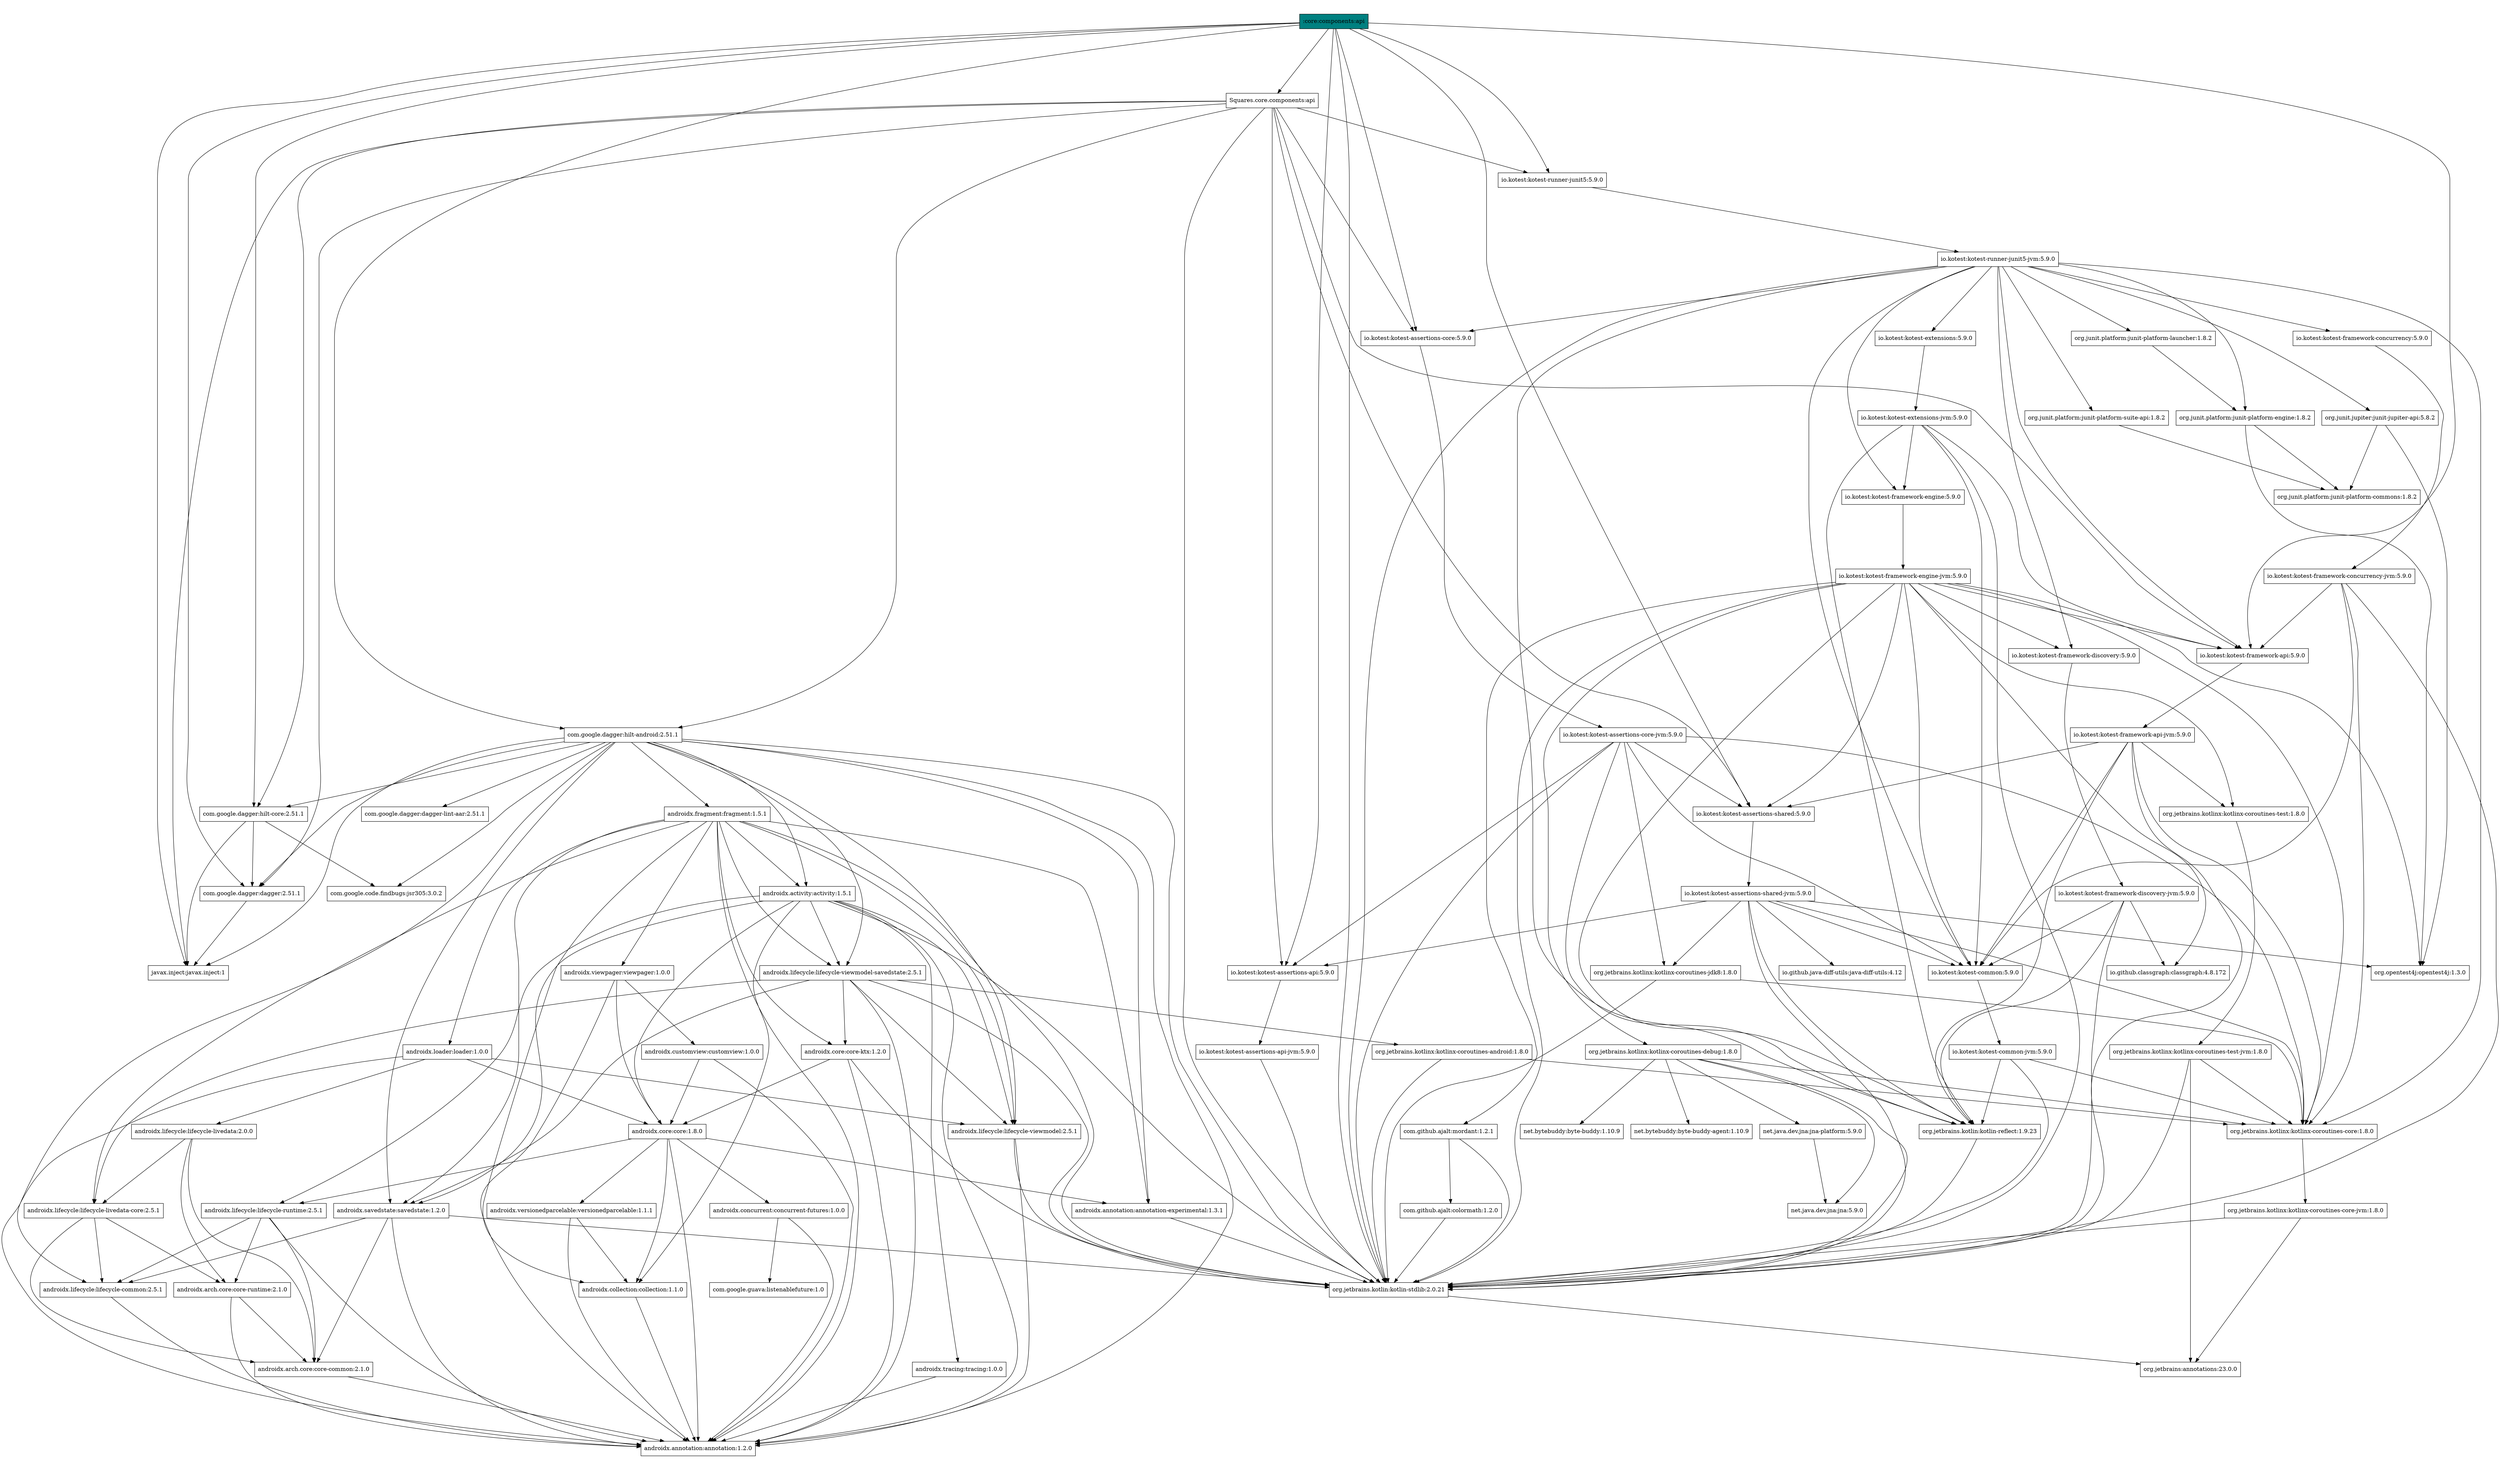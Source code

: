 strict digraph DependencyGraph {
  ratio=0.6;
  node [shape=box];

  ":core:components:api" [style=filled fillcolor="#008080"];

  ":core:components:api" -> "Squares.core.components:api";
  ":core:components:api" -> "com.google.dagger:dagger:2.51.1";
  ":core:components:api" -> "com.google.dagger:hilt-android:2.51.1";
  ":core:components:api" -> "com.google.dagger:hilt-core:2.51.1";
  ":core:components:api" -> "io.kotest:kotest-assertions-api:5.9.0";
  ":core:components:api" -> "io.kotest:kotest-assertions-core:5.9.0";
  ":core:components:api" -> "io.kotest:kotest-assertions-shared:5.9.0";
  ":core:components:api" -> "io.kotest:kotest-framework-api:5.9.0";
  ":core:components:api" -> "io.kotest:kotest-runner-junit5:5.9.0";
  ":core:components:api" -> "javax.inject:javax.inject:1";
  ":core:components:api" -> "org.jetbrains.kotlin:kotlin-stdlib:2.0.21";
  "Squares.core.components:api" -> "com.google.dagger:dagger:2.51.1";
  "Squares.core.components:api" -> "com.google.dagger:hilt-android:2.51.1";
  "Squares.core.components:api" -> "com.google.dagger:hilt-core:2.51.1";
  "Squares.core.components:api" -> "io.kotest:kotest-assertions-api:5.9.0";
  "Squares.core.components:api" -> "io.kotest:kotest-assertions-core:5.9.0";
  "Squares.core.components:api" -> "io.kotest:kotest-assertions-shared:5.9.0";
  "Squares.core.components:api" -> "io.kotest:kotest-framework-api:5.9.0";
  "Squares.core.components:api" -> "io.kotest:kotest-runner-junit5:5.9.0";
  "Squares.core.components:api" -> "javax.inject:javax.inject:1";
  "Squares.core.components:api" -> "org.jetbrains.kotlin:kotlin-stdlib:2.0.21";
  "com.google.dagger:dagger:2.51.1" -> "javax.inject:javax.inject:1";
  "com.google.dagger:hilt-android:2.51.1" -> "androidx.activity:activity:1.5.1";
  "com.google.dagger:hilt-android:2.51.1" -> "androidx.annotation:annotation:1.2.0";
  "com.google.dagger:hilt-android:2.51.1" -> "androidx.annotation:annotation-experimental:1.3.1";
  "com.google.dagger:hilt-android:2.51.1" -> "androidx.fragment:fragment:1.5.1";
  "com.google.dagger:hilt-android:2.51.1" -> "androidx.lifecycle:lifecycle-common:2.5.1";
  "com.google.dagger:hilt-android:2.51.1" -> "androidx.lifecycle:lifecycle-viewmodel:2.5.1";
  "com.google.dagger:hilt-android:2.51.1" -> "androidx.lifecycle:lifecycle-viewmodel-savedstate:2.5.1";
  "com.google.dagger:hilt-android:2.51.1" -> "androidx.savedstate:savedstate:1.2.0";
  "com.google.dagger:hilt-android:2.51.1" -> "com.google.code.findbugs:jsr305:3.0.2";
  "com.google.dagger:hilt-android:2.51.1" -> "com.google.dagger:dagger:2.51.1";
  "com.google.dagger:hilt-android:2.51.1" -> "com.google.dagger:dagger-lint-aar:2.51.1";
  "com.google.dagger:hilt-android:2.51.1" -> "com.google.dagger:hilt-core:2.51.1";
  "com.google.dagger:hilt-android:2.51.1" -> "javax.inject:javax.inject:1";
  "com.google.dagger:hilt-android:2.51.1" -> "org.jetbrains.kotlin:kotlin-stdlib:2.0.21";
  "androidx.activity:activity:1.5.1" -> "androidx.annotation:annotation:1.2.0";
  "androidx.activity:activity:1.5.1" -> "androidx.collection:collection:1.1.0";
  "androidx.activity:activity:1.5.1" -> "androidx.core:core:1.8.0";
  "androidx.activity:activity:1.5.1" -> "androidx.lifecycle:lifecycle-runtime:2.5.1";
  "androidx.activity:activity:1.5.1" -> "androidx.lifecycle:lifecycle-viewmodel:2.5.1";
  "androidx.activity:activity:1.5.1" -> "androidx.lifecycle:lifecycle-viewmodel-savedstate:2.5.1";
  "androidx.activity:activity:1.5.1" -> "androidx.savedstate:savedstate:1.2.0";
  "androidx.activity:activity:1.5.1" -> "androidx.tracing:tracing:1.0.0";
  "androidx.activity:activity:1.5.1" -> "org.jetbrains.kotlin:kotlin-stdlib:2.0.21";
  "androidx.collection:collection:1.1.0" -> "androidx.annotation:annotation:1.2.0";
  "androidx.core:core:1.8.0" -> "androidx.annotation:annotation:1.2.0";
  "androidx.core:core:1.8.0" -> "androidx.annotation:annotation-experimental:1.3.1";
  "androidx.core:core:1.8.0" -> "androidx.collection:collection:1.1.0";
  "androidx.core:core:1.8.0" -> "androidx.concurrent:concurrent-futures:1.0.0";
  "androidx.core:core:1.8.0" -> "androidx.lifecycle:lifecycle-runtime:2.5.1";
  "androidx.core:core:1.8.0" -> "androidx.versionedparcelable:versionedparcelable:1.1.1";
  "androidx.annotation:annotation-experimental:1.3.1" -> "org.jetbrains.kotlin:kotlin-stdlib:2.0.21";
  "org.jetbrains.kotlin:kotlin-stdlib:2.0.21" -> "org.jetbrains:annotations:23.0.0";
  "androidx.concurrent:concurrent-futures:1.0.0" -> "androidx.annotation:annotation:1.2.0";
  "androidx.concurrent:concurrent-futures:1.0.0" -> "com.google.guava:listenablefuture:1.0";
  "androidx.lifecycle:lifecycle-runtime:2.5.1" -> "androidx.annotation:annotation:1.2.0";
  "androidx.lifecycle:lifecycle-runtime:2.5.1" -> "androidx.arch.core:core-common:2.1.0";
  "androidx.lifecycle:lifecycle-runtime:2.5.1" -> "androidx.arch.core:core-runtime:2.1.0";
  "androidx.lifecycle:lifecycle-runtime:2.5.1" -> "androidx.lifecycle:lifecycle-common:2.5.1";
  "androidx.arch.core:core-common:2.1.0" -> "androidx.annotation:annotation:1.2.0";
  "androidx.arch.core:core-runtime:2.1.0" -> "androidx.annotation:annotation:1.2.0";
  "androidx.arch.core:core-runtime:2.1.0" -> "androidx.arch.core:core-common:2.1.0";
  "androidx.lifecycle:lifecycle-common:2.5.1" -> "androidx.annotation:annotation:1.2.0";
  "androidx.versionedparcelable:versionedparcelable:1.1.1" -> "androidx.annotation:annotation:1.2.0";
  "androidx.versionedparcelable:versionedparcelable:1.1.1" -> "androidx.collection:collection:1.1.0";
  "androidx.lifecycle:lifecycle-viewmodel:2.5.1" -> "androidx.annotation:annotation:1.2.0";
  "androidx.lifecycle:lifecycle-viewmodel:2.5.1" -> "org.jetbrains.kotlin:kotlin-stdlib:2.0.21";
  "androidx.lifecycle:lifecycle-viewmodel-savedstate:2.5.1" -> "androidx.annotation:annotation:1.2.0";
  "androidx.lifecycle:lifecycle-viewmodel-savedstate:2.5.1" -> "androidx.core:core-ktx:1.2.0";
  "androidx.lifecycle:lifecycle-viewmodel-savedstate:2.5.1" -> "androidx.lifecycle:lifecycle-livedata-core:2.5.1";
  "androidx.lifecycle:lifecycle-viewmodel-savedstate:2.5.1" -> "androidx.lifecycle:lifecycle-viewmodel:2.5.1";
  "androidx.lifecycle:lifecycle-viewmodel-savedstate:2.5.1" -> "androidx.savedstate:savedstate:1.2.0";
  "androidx.lifecycle:lifecycle-viewmodel-savedstate:2.5.1" -> "org.jetbrains.kotlin:kotlin-stdlib:2.0.21";
  "androidx.lifecycle:lifecycle-viewmodel-savedstate:2.5.1" -> "org.jetbrains.kotlinx:kotlinx-coroutines-android:1.8.0";
  "androidx.core:core-ktx:1.2.0" -> "androidx.annotation:annotation:1.2.0";
  "androidx.core:core-ktx:1.2.0" -> "androidx.core:core:1.8.0";
  "androidx.core:core-ktx:1.2.0" -> "org.jetbrains.kotlin:kotlin-stdlib:2.0.21";
  "androidx.lifecycle:lifecycle-livedata-core:2.5.1" -> "androidx.arch.core:core-common:2.1.0";
  "androidx.lifecycle:lifecycle-livedata-core:2.5.1" -> "androidx.arch.core:core-runtime:2.1.0";
  "androidx.lifecycle:lifecycle-livedata-core:2.5.1" -> "androidx.lifecycle:lifecycle-common:2.5.1";
  "androidx.savedstate:savedstate:1.2.0" -> "androidx.annotation:annotation:1.2.0";
  "androidx.savedstate:savedstate:1.2.0" -> "androidx.arch.core:core-common:2.1.0";
  "androidx.savedstate:savedstate:1.2.0" -> "androidx.lifecycle:lifecycle-common:2.5.1";
  "androidx.savedstate:savedstate:1.2.0" -> "org.jetbrains.kotlin:kotlin-stdlib:2.0.21";
  "org.jetbrains.kotlinx:kotlinx-coroutines-android:1.8.0" -> "org.jetbrains.kotlin:kotlin-stdlib:2.0.21";
  "org.jetbrains.kotlinx:kotlinx-coroutines-android:1.8.0" -> "org.jetbrains.kotlinx:kotlinx-coroutines-core:1.8.0";
  "org.jetbrains.kotlinx:kotlinx-coroutines-core:1.8.0" -> "org.jetbrains.kotlinx:kotlinx-coroutines-core-jvm:1.8.0";
  "org.jetbrains.kotlinx:kotlinx-coroutines-core-jvm:1.8.0" -> "org.jetbrains.kotlin:kotlin-stdlib:2.0.21";
  "org.jetbrains.kotlinx:kotlinx-coroutines-core-jvm:1.8.0" -> "org.jetbrains:annotations:23.0.0";
  "androidx.tracing:tracing:1.0.0" -> "androidx.annotation:annotation:1.2.0";
  "androidx.fragment:fragment:1.5.1" -> "androidx.activity:activity:1.5.1";
  "androidx.fragment:fragment:1.5.1" -> "androidx.annotation:annotation:1.2.0";
  "androidx.fragment:fragment:1.5.1" -> "androidx.annotation:annotation-experimental:1.3.1";
  "androidx.fragment:fragment:1.5.1" -> "androidx.collection:collection:1.1.0";
  "androidx.fragment:fragment:1.5.1" -> "androidx.core:core-ktx:1.2.0";
  "androidx.fragment:fragment:1.5.1" -> "androidx.lifecycle:lifecycle-livedata-core:2.5.1";
  "androidx.fragment:fragment:1.5.1" -> "androidx.lifecycle:lifecycle-viewmodel:2.5.1";
  "androidx.fragment:fragment:1.5.1" -> "androidx.lifecycle:lifecycle-viewmodel-savedstate:2.5.1";
  "androidx.fragment:fragment:1.5.1" -> "androidx.loader:loader:1.0.0";
  "androidx.fragment:fragment:1.5.1" -> "androidx.savedstate:savedstate:1.2.0";
  "androidx.fragment:fragment:1.5.1" -> "androidx.viewpager:viewpager:1.0.0";
  "androidx.fragment:fragment:1.5.1" -> "org.jetbrains.kotlin:kotlin-stdlib:2.0.21";
  "androidx.loader:loader:1.0.0" -> "androidx.annotation:annotation:1.2.0";
  "androidx.loader:loader:1.0.0" -> "androidx.core:core:1.8.0";
  "androidx.loader:loader:1.0.0" -> "androidx.lifecycle:lifecycle-livedata:2.0.0";
  "androidx.loader:loader:1.0.0" -> "androidx.lifecycle:lifecycle-viewmodel:2.5.1";
  "androidx.lifecycle:lifecycle-livedata:2.0.0" -> "androidx.arch.core:core-common:2.1.0";
  "androidx.lifecycle:lifecycle-livedata:2.0.0" -> "androidx.arch.core:core-runtime:2.1.0";
  "androidx.lifecycle:lifecycle-livedata:2.0.0" -> "androidx.lifecycle:lifecycle-livedata-core:2.5.1";
  "androidx.viewpager:viewpager:1.0.0" -> "androidx.annotation:annotation:1.2.0";
  "androidx.viewpager:viewpager:1.0.0" -> "androidx.core:core:1.8.0";
  "androidx.viewpager:viewpager:1.0.0" -> "androidx.customview:customview:1.0.0";
  "androidx.customview:customview:1.0.0" -> "androidx.annotation:annotation:1.2.0";
  "androidx.customview:customview:1.0.0" -> "androidx.core:core:1.8.0";
  "com.google.dagger:hilt-core:2.51.1" -> "com.google.code.findbugs:jsr305:3.0.2";
  "com.google.dagger:hilt-core:2.51.1" -> "com.google.dagger:dagger:2.51.1";
  "com.google.dagger:hilt-core:2.51.1" -> "javax.inject:javax.inject:1";
  "io.kotest:kotest-assertions-api:5.9.0" -> "io.kotest:kotest-assertions-api-jvm:5.9.0";
  "io.kotest:kotest-assertions-api-jvm:5.9.0" -> "org.jetbrains.kotlin:kotlin-stdlib:2.0.21";
  "io.kotest:kotest-assertions-core:5.9.0" -> "io.kotest:kotest-assertions-core-jvm:5.9.0";
  "io.kotest:kotest-assertions-core-jvm:5.9.0" -> "io.kotest:kotest-assertions-api:5.9.0";
  "io.kotest:kotest-assertions-core-jvm:5.9.0" -> "io.kotest:kotest-assertions-shared:5.9.0";
  "io.kotest:kotest-assertions-core-jvm:5.9.0" -> "io.kotest:kotest-common:5.9.0";
  "io.kotest:kotest-assertions-core-jvm:5.9.0" -> "org.jetbrains.kotlin:kotlin-reflect:1.9.23";
  "io.kotest:kotest-assertions-core-jvm:5.9.0" -> "org.jetbrains.kotlin:kotlin-stdlib:2.0.21";
  "io.kotest:kotest-assertions-core-jvm:5.9.0" -> "org.jetbrains.kotlinx:kotlinx-coroutines-core:1.8.0";
  "io.kotest:kotest-assertions-core-jvm:5.9.0" -> "org.jetbrains.kotlinx:kotlinx-coroutines-jdk8:1.8.0";
  "io.kotest:kotest-assertions-shared:5.9.0" -> "io.kotest:kotest-assertions-shared-jvm:5.9.0";
  "io.kotest:kotest-assertions-shared-jvm:5.9.0" -> "io.github.java-diff-utils:java-diff-utils:4.12";
  "io.kotest:kotest-assertions-shared-jvm:5.9.0" -> "io.kotest:kotest-assertions-api:5.9.0";
  "io.kotest:kotest-assertions-shared-jvm:5.9.0" -> "io.kotest:kotest-common:5.9.0";
  "io.kotest:kotest-assertions-shared-jvm:5.9.0" -> "org.jetbrains.kotlin:kotlin-reflect:1.9.23";
  "io.kotest:kotest-assertions-shared-jvm:5.9.0" -> "org.jetbrains.kotlin:kotlin-stdlib:2.0.21";
  "io.kotest:kotest-assertions-shared-jvm:5.9.0" -> "org.jetbrains.kotlinx:kotlinx-coroutines-core:1.8.0";
  "io.kotest:kotest-assertions-shared-jvm:5.9.0" -> "org.jetbrains.kotlinx:kotlinx-coroutines-jdk8:1.8.0";
  "io.kotest:kotest-assertions-shared-jvm:5.9.0" -> "org.opentest4j:opentest4j:1.3.0";
  "io.kotest:kotest-common:5.9.0" -> "io.kotest:kotest-common-jvm:5.9.0";
  "io.kotest:kotest-common-jvm:5.9.0" -> "org.jetbrains.kotlin:kotlin-reflect:1.9.23";
  "io.kotest:kotest-common-jvm:5.9.0" -> "org.jetbrains.kotlin:kotlin-stdlib:2.0.21";
  "io.kotest:kotest-common-jvm:5.9.0" -> "org.jetbrains.kotlinx:kotlinx-coroutines-core:1.8.0";
  "org.jetbrains.kotlin:kotlin-reflect:1.9.23" -> "org.jetbrains.kotlin:kotlin-stdlib:2.0.21";
  "org.jetbrains.kotlinx:kotlinx-coroutines-jdk8:1.8.0" -> "org.jetbrains.kotlin:kotlin-stdlib:2.0.21";
  "org.jetbrains.kotlinx:kotlinx-coroutines-jdk8:1.8.0" -> "org.jetbrains.kotlinx:kotlinx-coroutines-core:1.8.0";
  "io.kotest:kotest-framework-api:5.9.0" -> "io.kotest:kotest-framework-api-jvm:5.9.0";
  "io.kotest:kotest-framework-api-jvm:5.9.0" -> "io.kotest:kotest-assertions-shared:5.9.0";
  "io.kotest:kotest-framework-api-jvm:5.9.0" -> "io.kotest:kotest-common:5.9.0";
  "io.kotest:kotest-framework-api-jvm:5.9.0" -> "org.jetbrains.kotlin:kotlin-reflect:1.9.23";
  "io.kotest:kotest-framework-api-jvm:5.9.0" -> "org.jetbrains.kotlin:kotlin-stdlib:2.0.21";
  "io.kotest:kotest-framework-api-jvm:5.9.0" -> "org.jetbrains.kotlinx:kotlinx-coroutines-core:1.8.0";
  "io.kotest:kotest-framework-api-jvm:5.9.0" -> "org.jetbrains.kotlinx:kotlinx-coroutines-test:1.8.0";
  "org.jetbrains.kotlinx:kotlinx-coroutines-test:1.8.0" -> "org.jetbrains.kotlinx:kotlinx-coroutines-test-jvm:1.8.0";
  "org.jetbrains.kotlinx:kotlinx-coroutines-test-jvm:1.8.0" -> "org.jetbrains.kotlin:kotlin-stdlib:2.0.21";
  "org.jetbrains.kotlinx:kotlinx-coroutines-test-jvm:1.8.0" -> "org.jetbrains.kotlinx:kotlinx-coroutines-core:1.8.0";
  "org.jetbrains.kotlinx:kotlinx-coroutines-test-jvm:1.8.0" -> "org.jetbrains:annotations:23.0.0";
  "io.kotest:kotest-runner-junit5:5.9.0" -> "io.kotest:kotest-runner-junit5-jvm:5.9.0";
  "io.kotest:kotest-runner-junit5-jvm:5.9.0" -> "io.kotest:kotest-assertions-core:5.9.0";
  "io.kotest:kotest-runner-junit5-jvm:5.9.0" -> "io.kotest:kotest-common:5.9.0";
  "io.kotest:kotest-runner-junit5-jvm:5.9.0" -> "io.kotest:kotest-extensions:5.9.0";
  "io.kotest:kotest-runner-junit5-jvm:5.9.0" -> "io.kotest:kotest-framework-api:5.9.0";
  "io.kotest:kotest-runner-junit5-jvm:5.9.0" -> "io.kotest:kotest-framework-concurrency:5.9.0";
  "io.kotest:kotest-runner-junit5-jvm:5.9.0" -> "io.kotest:kotest-framework-discovery:5.9.0";
  "io.kotest:kotest-runner-junit5-jvm:5.9.0" -> "io.kotest:kotest-framework-engine:5.9.0";
  "io.kotest:kotest-runner-junit5-jvm:5.9.0" -> "org.jetbrains.kotlin:kotlin-reflect:1.9.23";
  "io.kotest:kotest-runner-junit5-jvm:5.9.0" -> "org.jetbrains.kotlin:kotlin-stdlib:2.0.21";
  "io.kotest:kotest-runner-junit5-jvm:5.9.0" -> "org.jetbrains.kotlinx:kotlinx-coroutines-core:1.8.0";
  "io.kotest:kotest-runner-junit5-jvm:5.9.0" -> "org.junit.jupiter:junit-jupiter-api:5.8.2";
  "io.kotest:kotest-runner-junit5-jvm:5.9.0" -> "org.junit.platform:junit-platform-engine:1.8.2";
  "io.kotest:kotest-runner-junit5-jvm:5.9.0" -> "org.junit.platform:junit-platform-launcher:1.8.2";
  "io.kotest:kotest-runner-junit5-jvm:5.9.0" -> "org.junit.platform:junit-platform-suite-api:1.8.2";
  "io.kotest:kotest-extensions:5.9.0" -> "io.kotest:kotest-extensions-jvm:5.9.0";
  "io.kotest:kotest-extensions-jvm:5.9.0" -> "io.kotest:kotest-common:5.9.0";
  "io.kotest:kotest-extensions-jvm:5.9.0" -> "io.kotest:kotest-framework-api:5.9.0";
  "io.kotest:kotest-extensions-jvm:5.9.0" -> "io.kotest:kotest-framework-engine:5.9.0";
  "io.kotest:kotest-extensions-jvm:5.9.0" -> "org.jetbrains.kotlin:kotlin-reflect:1.9.23";
  "io.kotest:kotest-extensions-jvm:5.9.0" -> "org.jetbrains.kotlin:kotlin-stdlib:2.0.21";
  "io.kotest:kotest-framework-engine:5.9.0" -> "io.kotest:kotest-framework-engine-jvm:5.9.0";
  "io.kotest:kotest-framework-engine-jvm:5.9.0" -> "com.github.ajalt:mordant:1.2.1";
  "io.kotest:kotest-framework-engine-jvm:5.9.0" -> "io.github.classgraph:classgraph:4.8.172";
  "io.kotest:kotest-framework-engine-jvm:5.9.0" -> "io.kotest:kotest-assertions-shared:5.9.0";
  "io.kotest:kotest-framework-engine-jvm:5.9.0" -> "io.kotest:kotest-common:5.9.0";
  "io.kotest:kotest-framework-engine-jvm:5.9.0" -> "io.kotest:kotest-framework-api:5.9.0";
  "io.kotest:kotest-framework-engine-jvm:5.9.0" -> "io.kotest:kotest-framework-discovery:5.9.0";
  "io.kotest:kotest-framework-engine-jvm:5.9.0" -> "org.jetbrains.kotlin:kotlin-reflect:1.9.23";
  "io.kotest:kotest-framework-engine-jvm:5.9.0" -> "org.jetbrains.kotlin:kotlin-stdlib:2.0.21";
  "io.kotest:kotest-framework-engine-jvm:5.9.0" -> "org.jetbrains.kotlinx:kotlinx-coroutines-core:1.8.0";
  "io.kotest:kotest-framework-engine-jvm:5.9.0" -> "org.jetbrains.kotlinx:kotlinx-coroutines-debug:1.8.0";
  "io.kotest:kotest-framework-engine-jvm:5.9.0" -> "org.jetbrains.kotlinx:kotlinx-coroutines-test:1.8.0";
  "io.kotest:kotest-framework-engine-jvm:5.9.0" -> "org.opentest4j:opentest4j:1.3.0";
  "com.github.ajalt:mordant:1.2.1" -> "com.github.ajalt:colormath:1.2.0";
  "com.github.ajalt:mordant:1.2.1" -> "org.jetbrains.kotlin:kotlin-stdlib:2.0.21";
  "com.github.ajalt:colormath:1.2.0" -> "org.jetbrains.kotlin:kotlin-stdlib:2.0.21";
  "io.kotest:kotest-framework-discovery:5.9.0" -> "io.kotest:kotest-framework-discovery-jvm:5.9.0";
  "io.kotest:kotest-framework-discovery-jvm:5.9.0" -> "io.github.classgraph:classgraph:4.8.172";
  "io.kotest:kotest-framework-discovery-jvm:5.9.0" -> "io.kotest:kotest-common:5.9.0";
  "io.kotest:kotest-framework-discovery-jvm:5.9.0" -> "org.jetbrains.kotlin:kotlin-reflect:1.9.23";
  "io.kotest:kotest-framework-discovery-jvm:5.9.0" -> "org.jetbrains.kotlin:kotlin-stdlib:2.0.21";
  "org.jetbrains.kotlinx:kotlinx-coroutines-debug:1.8.0" -> "net.bytebuddy:byte-buddy:1.10.9";
  "org.jetbrains.kotlinx:kotlinx-coroutines-debug:1.8.0" -> "net.bytebuddy:byte-buddy-agent:1.10.9";
  "org.jetbrains.kotlinx:kotlinx-coroutines-debug:1.8.0" -> "net.java.dev.jna:jna:5.9.0";
  "org.jetbrains.kotlinx:kotlinx-coroutines-debug:1.8.0" -> "net.java.dev.jna:jna-platform:5.9.0";
  "org.jetbrains.kotlinx:kotlinx-coroutines-debug:1.8.0" -> "org.jetbrains.kotlin:kotlin-stdlib:2.0.21";
  "org.jetbrains.kotlinx:kotlinx-coroutines-debug:1.8.0" -> "org.jetbrains.kotlinx:kotlinx-coroutines-core:1.8.0";
  "net.java.dev.jna:jna-platform:5.9.0" -> "net.java.dev.jna:jna:5.9.0";
  "io.kotest:kotest-framework-concurrency:5.9.0" -> "io.kotest:kotest-framework-concurrency-jvm:5.9.0";
  "io.kotest:kotest-framework-concurrency-jvm:5.9.0" -> "io.kotest:kotest-common:5.9.0";
  "io.kotest:kotest-framework-concurrency-jvm:5.9.0" -> "io.kotest:kotest-framework-api:5.9.0";
  "io.kotest:kotest-framework-concurrency-jvm:5.9.0" -> "org.jetbrains.kotlin:kotlin-stdlib:2.0.21";
  "io.kotest:kotest-framework-concurrency-jvm:5.9.0" -> "org.jetbrains.kotlinx:kotlinx-coroutines-core:1.8.0";
  "org.junit.jupiter:junit-jupiter-api:5.8.2" -> "org.junit.platform:junit-platform-commons:1.8.2";
  "org.junit.jupiter:junit-jupiter-api:5.8.2" -> "org.opentest4j:opentest4j:1.3.0";
  "org.junit.platform:junit-platform-engine:1.8.2" -> "org.junit.platform:junit-platform-commons:1.8.2";
  "org.junit.platform:junit-platform-engine:1.8.2" -> "org.opentest4j:opentest4j:1.3.0";
  "org.junit.platform:junit-platform-launcher:1.8.2" -> "org.junit.platform:junit-platform-engine:1.8.2";
  "org.junit.platform:junit-platform-suite-api:1.8.2" -> "org.junit.platform:junit-platform-commons:1.8.2";
}